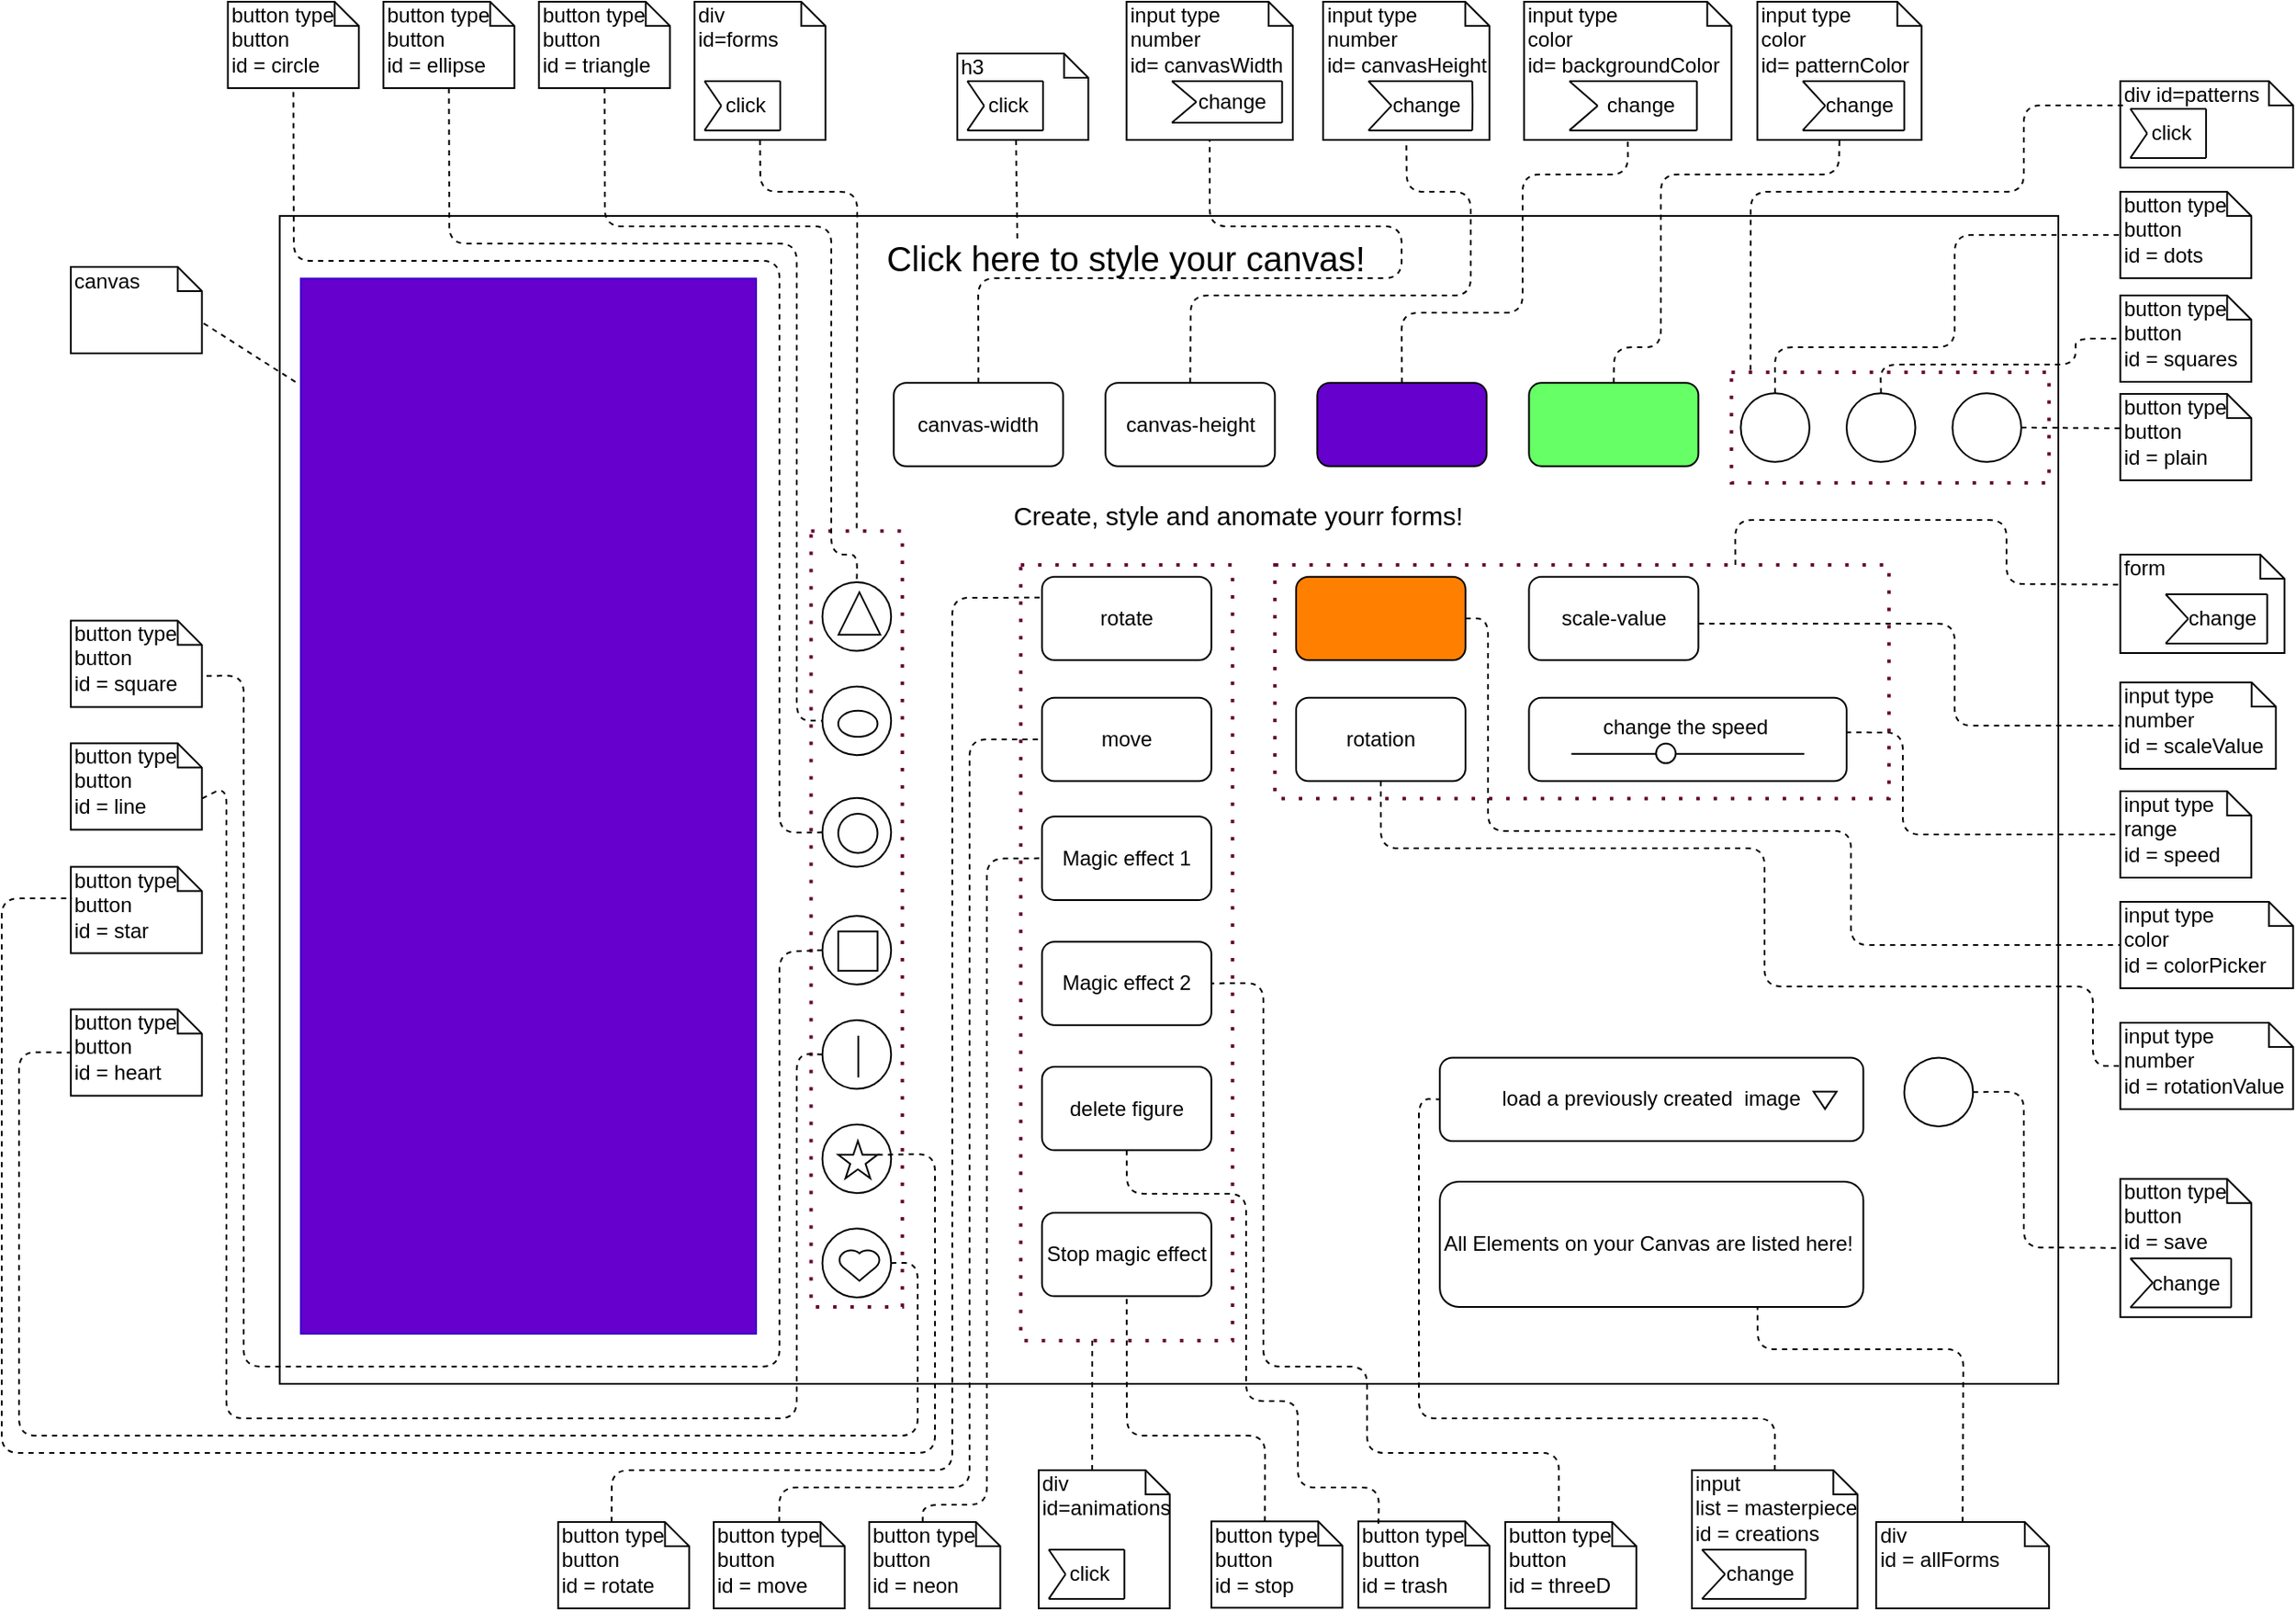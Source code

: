 <mxfile version="13.5.1" type="device"><diagram id="wclC47y3k7FawW6xUiZO" name="UI_Scribble"><mxGraphModel dx="2193" dy="592" grid="1" gridSize="10" guides="1" tooltips="1" connect="1" arrows="1" fold="1" page="1" pageScale="1" pageWidth="1169" pageHeight="827" math="0" shadow="0"><root><mxCell id="0"/><mxCell id="1" parent="0"/><mxCell id="OfMrYHFED3KdOsg-8cAV-1" value="button type button&lt;br&gt;id = ellipse" style="shape=note;whiteSpace=wrap;html=1;size=14;verticalAlign=top;align=left;spacingTop=-6;fillColor=#FFFFFF;" vertex="1" parent="1"><mxGeometry x="20.83" y="20" width="75.83" height="50" as="geometry"/></mxCell><mxCell id="OfMrYHFED3KdOsg-8cAV-2" value="button type button&lt;br&gt;id = triangle" style="shape=note;whiteSpace=wrap;html=1;size=14;verticalAlign=top;align=left;spacingTop=-6;fillColor=#FFFFFF;" vertex="1" parent="1"><mxGeometry x="110.83" y="20" width="75.83" height="50" as="geometry"/></mxCell><mxCell id="OfMrYHFED3KdOsg-8cAV-3" value="button type button&lt;br&gt;id = circle" style="shape=note;whiteSpace=wrap;html=1;size=14;verticalAlign=top;align=left;spacingTop=-6;fillColor=#FFFFFF;" vertex="1" parent="1"><mxGeometry x="-69.17" y="20" width="75.83" height="50" as="geometry"/></mxCell><mxCell id="OfMrYHFED3KdOsg-8cAV-4" value="div &lt;br&gt;id=forms" style="shape=note;whiteSpace=wrap;html=1;size=14;verticalAlign=top;align=left;spacingTop=-6;fillColor=#FFFFFF;" vertex="1" parent="1"><mxGeometry x="200.83" y="20" width="75.83" height="80" as="geometry"/></mxCell><mxCell id="OfMrYHFED3KdOsg-8cAV-5" value="" style="group" vertex="1" connectable="0" parent="1"><mxGeometry x="206.66" y="66" width="43.78" height="28.44" as="geometry"/></mxCell><mxCell id="OfMrYHFED3KdOsg-8cAV-6" value="" style="group" vertex="1" connectable="0" parent="OfMrYHFED3KdOsg-8cAV-5"><mxGeometry width="43.78" height="28.44" as="geometry"/></mxCell><mxCell id="OfMrYHFED3KdOsg-8cAV-7" value="" style="group" vertex="1" connectable="0" parent="OfMrYHFED3KdOsg-8cAV-6"><mxGeometry width="43.78" height="28.44" as="geometry"/></mxCell><mxCell id="OfMrYHFED3KdOsg-8cAV-8" value="" style="endArrow=none;html=1;" edge="1" parent="OfMrYHFED3KdOsg-8cAV-7"><mxGeometry width="50" height="50" relative="1" as="geometry"><mxPoint y="28.44" as="sourcePoint"/><mxPoint x="43.78" y="28.44" as="targetPoint"/></mxGeometry></mxCell><mxCell id="OfMrYHFED3KdOsg-8cAV-9" value="" style="endArrow=none;html=1;" edge="1" parent="OfMrYHFED3KdOsg-8cAV-7"><mxGeometry width="50" height="50" relative="1" as="geometry"><mxPoint as="sourcePoint"/><mxPoint x="43.78" as="targetPoint"/></mxGeometry></mxCell><mxCell id="OfMrYHFED3KdOsg-8cAV-10" value="" style="endArrow=none;html=1;" edge="1" parent="OfMrYHFED3KdOsg-8cAV-7"><mxGeometry width="50" height="50" relative="1" as="geometry"><mxPoint x="43.78" y="28.44" as="sourcePoint"/><mxPoint x="43.78" as="targetPoint"/></mxGeometry></mxCell><mxCell id="OfMrYHFED3KdOsg-8cAV-11" value="" style="endArrow=none;html=1;" edge="1" parent="OfMrYHFED3KdOsg-8cAV-7"><mxGeometry width="50" height="50" relative="1" as="geometry"><mxPoint as="sourcePoint"/><mxPoint x="9.729" y="14.22" as="targetPoint"/></mxGeometry></mxCell><mxCell id="OfMrYHFED3KdOsg-8cAV-12" value="" style="endArrow=none;html=1;" edge="1" parent="OfMrYHFED3KdOsg-8cAV-7"><mxGeometry width="50" height="50" relative="1" as="geometry"><mxPoint x="9.729" y="14.22" as="sourcePoint"/><mxPoint y="28.44" as="targetPoint"/></mxGeometry></mxCell><mxCell id="OfMrYHFED3KdOsg-8cAV-13" value="click" style="text;html=1;strokeColor=none;fillColor=none;align=center;verticalAlign=middle;whiteSpace=wrap;rounded=0;" vertex="1" parent="OfMrYHFED3KdOsg-8cAV-7"><mxGeometry x="14.593" y="7.11" width="19.458" height="14.22" as="geometry"/></mxCell><mxCell id="OfMrYHFED3KdOsg-8cAV-14" value="canvas" style="shape=note;whiteSpace=wrap;html=1;size=14;verticalAlign=top;align=left;spacingTop=-6;fillColor=#FFFFFF;" vertex="1" parent="1"><mxGeometry x="-160" y="173.5" width="75.83" height="50" as="geometry"/></mxCell><mxCell id="OfMrYHFED3KdOsg-8cAV-15" value="button type button&lt;br&gt;id = line" style="shape=note;whiteSpace=wrap;html=1;size=14;verticalAlign=top;align=left;spacingTop=-6;fillColor=#FFFFFF;" vertex="1" parent="1"><mxGeometry x="-160" y="449.3" width="75.83" height="50" as="geometry"/></mxCell><mxCell id="OfMrYHFED3KdOsg-8cAV-16" value="button type button&lt;br&gt;id = star" style="shape=note;whiteSpace=wrap;html=1;size=14;verticalAlign=top;align=left;spacingTop=-6;fillColor=#FFFFFF;" vertex="1" parent="1"><mxGeometry x="-160" y="520.8" width="75.83" height="50" as="geometry"/></mxCell><mxCell id="OfMrYHFED3KdOsg-8cAV-17" value="button type button&lt;br&gt;id = square" style="shape=note;whiteSpace=wrap;html=1;size=14;verticalAlign=top;align=left;spacingTop=-6;fillColor=#FFFFFF;" vertex="1" parent="1"><mxGeometry x="-160" y="378.3" width="75.83" height="50" as="geometry"/></mxCell><mxCell id="OfMrYHFED3KdOsg-8cAV-18" value="button type button&lt;br&gt;id = heart" style="shape=note;whiteSpace=wrap;html=1;size=14;verticalAlign=top;align=left;spacingTop=-6;fillColor=#FFFFFF;" vertex="1" parent="1"><mxGeometry x="-160" y="603.3" width="75.83" height="50" as="geometry"/></mxCell><mxCell id="OfMrYHFED3KdOsg-8cAV-19" value="h3" style="shape=note;whiteSpace=wrap;html=1;size=14;verticalAlign=top;align=left;spacingTop=-6;fillColor=#FFFFFF;" vertex="1" parent="1"><mxGeometry x="352.89" y="50" width="75.83" height="50" as="geometry"/></mxCell><mxCell id="OfMrYHFED3KdOsg-8cAV-20" value="" style="group" vertex="1" connectable="0" parent="1"><mxGeometry x="358.72" y="66" width="43.78" height="28.44" as="geometry"/></mxCell><mxCell id="OfMrYHFED3KdOsg-8cAV-21" value="" style="group" vertex="1" connectable="0" parent="OfMrYHFED3KdOsg-8cAV-20"><mxGeometry width="43.78" height="28.44" as="geometry"/></mxCell><mxCell id="OfMrYHFED3KdOsg-8cAV-22" value="" style="group" vertex="1" connectable="0" parent="OfMrYHFED3KdOsg-8cAV-21"><mxGeometry width="43.78" height="28.44" as="geometry"/></mxCell><mxCell id="OfMrYHFED3KdOsg-8cAV-23" value="" style="endArrow=none;html=1;" edge="1" parent="OfMrYHFED3KdOsg-8cAV-22"><mxGeometry width="50" height="50" relative="1" as="geometry"><mxPoint y="28.44" as="sourcePoint"/><mxPoint x="43.78" y="28.44" as="targetPoint"/></mxGeometry></mxCell><mxCell id="OfMrYHFED3KdOsg-8cAV-24" value="" style="endArrow=none;html=1;" edge="1" parent="OfMrYHFED3KdOsg-8cAV-22"><mxGeometry width="50" height="50" relative="1" as="geometry"><mxPoint as="sourcePoint"/><mxPoint x="43.78" as="targetPoint"/></mxGeometry></mxCell><mxCell id="OfMrYHFED3KdOsg-8cAV-25" value="" style="endArrow=none;html=1;" edge="1" parent="OfMrYHFED3KdOsg-8cAV-22"><mxGeometry width="50" height="50" relative="1" as="geometry"><mxPoint x="43.78" y="28.44" as="sourcePoint"/><mxPoint x="43.78" as="targetPoint"/></mxGeometry></mxCell><mxCell id="OfMrYHFED3KdOsg-8cAV-26" value="" style="endArrow=none;html=1;" edge="1" parent="OfMrYHFED3KdOsg-8cAV-22"><mxGeometry width="50" height="50" relative="1" as="geometry"><mxPoint as="sourcePoint"/><mxPoint x="9.729" y="14.22" as="targetPoint"/></mxGeometry></mxCell><mxCell id="OfMrYHFED3KdOsg-8cAV-27" value="" style="endArrow=none;html=1;" edge="1" parent="OfMrYHFED3KdOsg-8cAV-22"><mxGeometry width="50" height="50" relative="1" as="geometry"><mxPoint x="9.729" y="14.22" as="sourcePoint"/><mxPoint y="28.44" as="targetPoint"/></mxGeometry></mxCell><mxCell id="OfMrYHFED3KdOsg-8cAV-28" value="click" style="text;html=1;strokeColor=none;fillColor=none;align=center;verticalAlign=middle;whiteSpace=wrap;rounded=0;" vertex="1" parent="OfMrYHFED3KdOsg-8cAV-22"><mxGeometry x="14.593" y="7.11" width="19.458" height="14.22" as="geometry"/></mxCell><mxCell id="OfMrYHFED3KdOsg-8cAV-29" value="input type&lt;br&gt;range&amp;nbsp;&lt;br&gt;id = speed" style="shape=note;whiteSpace=wrap;html=1;size=14;verticalAlign=top;align=left;spacingTop=-6;fillColor=#FFFFFF;" vertex="1" parent="1"><mxGeometry x="1025.83" y="477" width="75.83" height="50" as="geometry"/></mxCell><mxCell id="OfMrYHFED3KdOsg-8cAV-30" value="button type button&lt;br&gt;id = plain" style="shape=note;whiteSpace=wrap;html=1;size=14;verticalAlign=top;align=left;spacingTop=-6;fillColor=#FFFFFF;" vertex="1" parent="1"><mxGeometry x="1025.83" y="247" width="75.83" height="50" as="geometry"/></mxCell><mxCell id="OfMrYHFED3KdOsg-8cAV-31" value="button type button&lt;br&gt;id = squares" style="shape=note;whiteSpace=wrap;html=1;size=14;verticalAlign=top;align=left;spacingTop=-6;fillColor=#FFFFFF;" vertex="1" parent="1"><mxGeometry x="1025.83" y="190" width="75.83" height="50" as="geometry"/></mxCell><mxCell id="OfMrYHFED3KdOsg-8cAV-32" value="button type button&lt;br&gt;id = dots" style="shape=note;whiteSpace=wrap;html=1;size=14;verticalAlign=top;align=left;spacingTop=-6;fillColor=#FFFFFF;" vertex="1" parent="1"><mxGeometry x="1025.83" y="130" width="75.83" height="50" as="geometry"/></mxCell><mxCell id="OfMrYHFED3KdOsg-8cAV-33" value="input type&lt;br&gt;number&amp;nbsp;&lt;br&gt;id = scaleValue" style="shape=note;whiteSpace=wrap;html=1;size=14;verticalAlign=top;align=left;spacingTop=-6;fillColor=#FFFFFF;" vertex="1" parent="1"><mxGeometry x="1025.83" y="414" width="90" height="50" as="geometry"/></mxCell><mxCell id="OfMrYHFED3KdOsg-8cAV-34" value="input type&lt;br&gt;number&lt;br&gt;id = rotationValue" style="shape=note;whiteSpace=wrap;html=1;size=14;verticalAlign=top;align=left;spacingTop=-6;fillColor=#FFFFFF;" vertex="1" parent="1"><mxGeometry x="1025.83" y="611" width="100" height="50" as="geometry"/></mxCell><mxCell id="OfMrYHFED3KdOsg-8cAV-35" value="input type&lt;br&gt;color&lt;br&gt;id = colorPicker" style="shape=note;whiteSpace=wrap;html=1;size=14;verticalAlign=top;align=left;spacingTop=-6;fillColor=#FFFFFF;" vertex="1" parent="1"><mxGeometry x="1025.83" y="541" width="100" height="50" as="geometry"/></mxCell><mxCell id="OfMrYHFED3KdOsg-8cAV-36" value="input type&amp;nbsp;&lt;br&gt;number&amp;nbsp;&lt;br&gt;id= canvasWidth" style="shape=note;whiteSpace=wrap;html=1;size=14;verticalAlign=top;align=left;spacingTop=-6;fillColor=#FFFFFF;" vertex="1" parent="1"><mxGeometry x="450.83" y="20" width="96.24" height="80" as="geometry"/></mxCell><mxCell id="OfMrYHFED3KdOsg-8cAV-37" value="" style="group" vertex="1" connectable="0" parent="1"><mxGeometry x="477.07" y="66" width="63.76" height="24" as="geometry"/></mxCell><mxCell id="OfMrYHFED3KdOsg-8cAV-38" value="" style="group" vertex="1" connectable="0" parent="OfMrYHFED3KdOsg-8cAV-37"><mxGeometry width="63.76" height="24" as="geometry"/></mxCell><mxCell id="OfMrYHFED3KdOsg-8cAV-39" value="" style="group" vertex="1" connectable="0" parent="OfMrYHFED3KdOsg-8cAV-38"><mxGeometry width="63.76" height="24" as="geometry"/></mxCell><mxCell id="OfMrYHFED3KdOsg-8cAV-40" value="" style="endArrow=none;html=1;" edge="1" parent="OfMrYHFED3KdOsg-8cAV-39"><mxGeometry width="50" height="50" relative="1" as="geometry"><mxPoint y="24" as="sourcePoint"/><mxPoint x="63.76" y="24" as="targetPoint"/></mxGeometry></mxCell><mxCell id="OfMrYHFED3KdOsg-8cAV-41" value="" style="endArrow=none;html=1;" edge="1" parent="OfMrYHFED3KdOsg-8cAV-39"><mxGeometry width="50" height="50" relative="1" as="geometry"><mxPoint as="sourcePoint"/><mxPoint x="63.76" as="targetPoint"/></mxGeometry></mxCell><mxCell id="OfMrYHFED3KdOsg-8cAV-42" value="" style="endArrow=none;html=1;" edge="1" parent="OfMrYHFED3KdOsg-8cAV-39"><mxGeometry width="50" height="50" relative="1" as="geometry"><mxPoint x="63.76" y="24" as="sourcePoint"/><mxPoint x="63.76" as="targetPoint"/></mxGeometry></mxCell><mxCell id="OfMrYHFED3KdOsg-8cAV-43" value="" style="endArrow=none;html=1;" edge="1" parent="OfMrYHFED3KdOsg-8cAV-39"><mxGeometry width="50" height="50" relative="1" as="geometry"><mxPoint as="sourcePoint"/><mxPoint x="14.169" y="12.0" as="targetPoint"/></mxGeometry></mxCell><mxCell id="OfMrYHFED3KdOsg-8cAV-44" value="" style="endArrow=none;html=1;" edge="1" parent="OfMrYHFED3KdOsg-8cAV-39"><mxGeometry width="50" height="50" relative="1" as="geometry"><mxPoint x="14.169" y="12.0" as="sourcePoint"/><mxPoint y="24" as="targetPoint"/></mxGeometry></mxCell><mxCell id="OfMrYHFED3KdOsg-8cAV-45" value="change" style="text;html=1;strokeColor=none;fillColor=none;align=center;verticalAlign=middle;whiteSpace=wrap;rounded=0;" vertex="1" parent="OfMrYHFED3KdOsg-8cAV-39"><mxGeometry x="21.253" y="6.0" width="28.338" height="12.0" as="geometry"/></mxCell><mxCell id="OfMrYHFED3KdOsg-8cAV-46" value="input type&amp;nbsp;&lt;br&gt;number&amp;nbsp;&lt;br&gt;id= canvasHeight" style="shape=note;whiteSpace=wrap;html=1;size=14;verticalAlign=top;align=left;spacingTop=-6;fillColor=#FFFFFF;" vertex="1" parent="1"><mxGeometry x="564.59" y="20" width="96.24" height="80" as="geometry"/></mxCell><mxCell id="OfMrYHFED3KdOsg-8cAV-47" value="input type&amp;nbsp;&lt;br&gt;color &lt;br&gt;id= backgroundColor" style="shape=note;whiteSpace=wrap;html=1;size=14;verticalAlign=top;align=left;spacingTop=-6;fillColor=#FFFFFF;" vertex="1" parent="1"><mxGeometry x="680.83" y="20" width="120" height="80" as="geometry"/></mxCell><mxCell id="OfMrYHFED3KdOsg-8cAV-48" value="input type&amp;nbsp;&lt;br&gt;color &lt;br&gt;id= patternColor" style="shape=note;whiteSpace=wrap;html=1;size=14;verticalAlign=top;align=left;spacingTop=-6;fillColor=#FFFFFF;" vertex="1" parent="1"><mxGeometry x="815.83" y="20" width="95" height="80" as="geometry"/></mxCell><mxCell id="OfMrYHFED3KdOsg-8cAV-49" value="" style="group" vertex="1" connectable="0" parent="1"><mxGeometry x="590.83" y="66" width="60" height="28.44" as="geometry"/></mxCell><mxCell id="OfMrYHFED3KdOsg-8cAV-50" value="" style="group" vertex="1" connectable="0" parent="OfMrYHFED3KdOsg-8cAV-49"><mxGeometry width="60" height="28.44" as="geometry"/></mxCell><mxCell id="OfMrYHFED3KdOsg-8cAV-51" value="" style="group" vertex="1" connectable="0" parent="OfMrYHFED3KdOsg-8cAV-50"><mxGeometry width="60" height="28.44" as="geometry"/></mxCell><mxCell id="OfMrYHFED3KdOsg-8cAV-52" value="" style="group" vertex="1" connectable="0" parent="OfMrYHFED3KdOsg-8cAV-51"><mxGeometry width="60" height="28.44" as="geometry"/></mxCell><mxCell id="OfMrYHFED3KdOsg-8cAV-53" value="" style="endArrow=none;html=1;" edge="1" parent="OfMrYHFED3KdOsg-8cAV-52"><mxGeometry width="50" height="50" relative="1" as="geometry"><mxPoint y="28.44" as="sourcePoint"/><mxPoint x="60" y="28.44" as="targetPoint"/></mxGeometry></mxCell><mxCell id="OfMrYHFED3KdOsg-8cAV-54" value="" style="endArrow=none;html=1;" edge="1" parent="OfMrYHFED3KdOsg-8cAV-52"><mxGeometry width="50" height="50" relative="1" as="geometry"><mxPoint as="sourcePoint"/><mxPoint x="60" as="targetPoint"/></mxGeometry></mxCell><mxCell id="OfMrYHFED3KdOsg-8cAV-55" value="" style="endArrow=none;html=1;" edge="1" parent="OfMrYHFED3KdOsg-8cAV-52"><mxGeometry width="50" height="50" relative="1" as="geometry"><mxPoint x="60" y="28.44" as="sourcePoint"/><mxPoint x="60" as="targetPoint"/><Array as="points"><mxPoint x="60.302" y="14"/></Array></mxGeometry></mxCell><mxCell id="OfMrYHFED3KdOsg-8cAV-56" value="" style="endArrow=none;html=1;" edge="1" parent="OfMrYHFED3KdOsg-8cAV-52"><mxGeometry width="50" height="50" relative="1" as="geometry"><mxPoint as="sourcePoint"/><mxPoint x="13.333" y="14.22" as="targetPoint"/></mxGeometry></mxCell><mxCell id="OfMrYHFED3KdOsg-8cAV-57" value="" style="endArrow=none;html=1;" edge="1" parent="OfMrYHFED3KdOsg-8cAV-52"><mxGeometry width="50" height="50" relative="1" as="geometry"><mxPoint x="13.333" y="14.22" as="sourcePoint"/><mxPoint y="28.44" as="targetPoint"/></mxGeometry></mxCell><mxCell id="OfMrYHFED3KdOsg-8cAV-58" value="change" style="text;html=1;strokeColor=none;fillColor=none;align=center;verticalAlign=middle;whiteSpace=wrap;rounded=0;" vertex="1" parent="OfMrYHFED3KdOsg-8cAV-52"><mxGeometry x="20.0" y="7.11" width="26.667" height="14.22" as="geometry"/></mxCell><mxCell id="OfMrYHFED3KdOsg-8cAV-59" value="" style="group" vertex="1" connectable="0" parent="1"><mxGeometry x="707.07" y="66" width="73.76" height="28.44" as="geometry"/></mxCell><mxCell id="OfMrYHFED3KdOsg-8cAV-60" value="" style="group" vertex="1" connectable="0" parent="OfMrYHFED3KdOsg-8cAV-59"><mxGeometry width="73.76" height="28.44" as="geometry"/></mxCell><mxCell id="OfMrYHFED3KdOsg-8cAV-61" value="" style="group" vertex="1" connectable="0" parent="OfMrYHFED3KdOsg-8cAV-60"><mxGeometry width="73.76" height="28.44" as="geometry"/></mxCell><mxCell id="OfMrYHFED3KdOsg-8cAV-62" value="" style="group" vertex="1" connectable="0" parent="OfMrYHFED3KdOsg-8cAV-61"><mxGeometry width="73.76" height="28.44" as="geometry"/></mxCell><mxCell id="OfMrYHFED3KdOsg-8cAV-63" value="" style="endArrow=none;html=1;" edge="1" parent="OfMrYHFED3KdOsg-8cAV-62"><mxGeometry width="50" height="50" relative="1" as="geometry"><mxPoint y="28.44" as="sourcePoint"/><mxPoint x="73.76" y="28.44" as="targetPoint"/></mxGeometry></mxCell><mxCell id="OfMrYHFED3KdOsg-8cAV-64" value="" style="endArrow=none;html=1;" edge="1" parent="OfMrYHFED3KdOsg-8cAV-62"><mxGeometry width="50" height="50" relative="1" as="geometry"><mxPoint as="sourcePoint"/><mxPoint x="73.76" as="targetPoint"/></mxGeometry></mxCell><mxCell id="OfMrYHFED3KdOsg-8cAV-65" value="" style="endArrow=none;html=1;" edge="1" parent="OfMrYHFED3KdOsg-8cAV-62"><mxGeometry width="50" height="50" relative="1" as="geometry"><mxPoint x="73.76" y="28.44" as="sourcePoint"/><mxPoint x="73.76" as="targetPoint"/></mxGeometry></mxCell><mxCell id="OfMrYHFED3KdOsg-8cAV-66" value="" style="endArrow=none;html=1;" edge="1" parent="OfMrYHFED3KdOsg-8cAV-62"><mxGeometry width="50" height="50" relative="1" as="geometry"><mxPoint as="sourcePoint"/><mxPoint x="16.391" y="14.22" as="targetPoint"/></mxGeometry></mxCell><mxCell id="OfMrYHFED3KdOsg-8cAV-67" value="" style="endArrow=none;html=1;" edge="1" parent="OfMrYHFED3KdOsg-8cAV-62"><mxGeometry width="50" height="50" relative="1" as="geometry"><mxPoint x="16.391" y="14.22" as="sourcePoint"/><mxPoint y="28.44" as="targetPoint"/></mxGeometry></mxCell><mxCell id="OfMrYHFED3KdOsg-8cAV-68" value="change" style="text;html=1;strokeColor=none;fillColor=none;align=center;verticalAlign=middle;whiteSpace=wrap;rounded=0;" vertex="1" parent="OfMrYHFED3KdOsg-8cAV-62"><mxGeometry x="24.587" y="7.11" width="32.782" height="14.22" as="geometry"/></mxCell><mxCell id="OfMrYHFED3KdOsg-8cAV-69" value="" style="group" vertex="1" connectable="0" parent="1"><mxGeometry x="842.07" y="66" width="58.76" height="28.44" as="geometry"/></mxCell><mxCell id="OfMrYHFED3KdOsg-8cAV-70" value="" style="group" vertex="1" connectable="0" parent="OfMrYHFED3KdOsg-8cAV-69"><mxGeometry width="58.76" height="28.44" as="geometry"/></mxCell><mxCell id="OfMrYHFED3KdOsg-8cAV-71" value="" style="group" vertex="1" connectable="0" parent="OfMrYHFED3KdOsg-8cAV-70"><mxGeometry width="58.76" height="28.44" as="geometry"/></mxCell><mxCell id="OfMrYHFED3KdOsg-8cAV-72" value="" style="group" vertex="1" connectable="0" parent="OfMrYHFED3KdOsg-8cAV-71"><mxGeometry width="58.76" height="28.44" as="geometry"/></mxCell><mxCell id="OfMrYHFED3KdOsg-8cAV-73" value="" style="endArrow=none;html=1;" edge="1" parent="OfMrYHFED3KdOsg-8cAV-72"><mxGeometry width="50" height="50" relative="1" as="geometry"><mxPoint y="28.44" as="sourcePoint"/><mxPoint x="58.76" y="28.44" as="targetPoint"/></mxGeometry></mxCell><mxCell id="OfMrYHFED3KdOsg-8cAV-74" value="" style="endArrow=none;html=1;" edge="1" parent="OfMrYHFED3KdOsg-8cAV-72"><mxGeometry width="50" height="50" relative="1" as="geometry"><mxPoint as="sourcePoint"/><mxPoint x="58.76" as="targetPoint"/></mxGeometry></mxCell><mxCell id="OfMrYHFED3KdOsg-8cAV-75" value="" style="endArrow=none;html=1;" edge="1" parent="OfMrYHFED3KdOsg-8cAV-72"><mxGeometry width="50" height="50" relative="1" as="geometry"><mxPoint x="58.76" y="28.44" as="sourcePoint"/><mxPoint x="58.76" as="targetPoint"/></mxGeometry></mxCell><mxCell id="OfMrYHFED3KdOsg-8cAV-76" value="" style="endArrow=none;html=1;" edge="1" parent="OfMrYHFED3KdOsg-8cAV-72"><mxGeometry width="50" height="50" relative="1" as="geometry"><mxPoint as="sourcePoint"/><mxPoint x="13.058" y="14.22" as="targetPoint"/></mxGeometry></mxCell><mxCell id="OfMrYHFED3KdOsg-8cAV-77" value="" style="endArrow=none;html=1;" edge="1" parent="OfMrYHFED3KdOsg-8cAV-72"><mxGeometry width="50" height="50" relative="1" as="geometry"><mxPoint x="13.058" y="14.22" as="sourcePoint"/><mxPoint y="28.44" as="targetPoint"/></mxGeometry></mxCell><mxCell id="OfMrYHFED3KdOsg-8cAV-78" value="change" style="text;html=1;strokeColor=none;fillColor=none;align=center;verticalAlign=middle;whiteSpace=wrap;rounded=0;" vertex="1" parent="OfMrYHFED3KdOsg-8cAV-72"><mxGeometry x="19.587" y="7.11" width="26.116" height="14.22" as="geometry"/></mxCell><mxCell id="OfMrYHFED3KdOsg-8cAV-79" value="div id=patterns" style="shape=note;whiteSpace=wrap;html=1;size=14;verticalAlign=top;align=left;spacingTop=-6;fillColor=#FFFFFF;" vertex="1" parent="1"><mxGeometry x="1025.83" y="66" width="100" height="50" as="geometry"/></mxCell><mxCell id="OfMrYHFED3KdOsg-8cAV-80" value="" style="group" vertex="1" connectable="0" parent="1"><mxGeometry x="1031.66" y="82" width="43.78" height="28.44" as="geometry"/></mxCell><mxCell id="OfMrYHFED3KdOsg-8cAV-81" value="" style="group" vertex="1" connectable="0" parent="OfMrYHFED3KdOsg-8cAV-80"><mxGeometry width="43.78" height="28.44" as="geometry"/></mxCell><mxCell id="OfMrYHFED3KdOsg-8cAV-82" value="" style="group" vertex="1" connectable="0" parent="OfMrYHFED3KdOsg-8cAV-81"><mxGeometry width="43.78" height="28.44" as="geometry"/></mxCell><mxCell id="OfMrYHFED3KdOsg-8cAV-83" value="" style="endArrow=none;html=1;" edge="1" parent="OfMrYHFED3KdOsg-8cAV-82"><mxGeometry width="50" height="50" relative="1" as="geometry"><mxPoint y="28.44" as="sourcePoint"/><mxPoint x="43.78" y="28.44" as="targetPoint"/></mxGeometry></mxCell><mxCell id="OfMrYHFED3KdOsg-8cAV-84" value="" style="endArrow=none;html=1;" edge="1" parent="OfMrYHFED3KdOsg-8cAV-82"><mxGeometry width="50" height="50" relative="1" as="geometry"><mxPoint as="sourcePoint"/><mxPoint x="43.78" as="targetPoint"/></mxGeometry></mxCell><mxCell id="OfMrYHFED3KdOsg-8cAV-85" value="" style="endArrow=none;html=1;" edge="1" parent="OfMrYHFED3KdOsg-8cAV-82"><mxGeometry width="50" height="50" relative="1" as="geometry"><mxPoint x="43.78" y="28.44" as="sourcePoint"/><mxPoint x="43.78" as="targetPoint"/></mxGeometry></mxCell><mxCell id="OfMrYHFED3KdOsg-8cAV-86" value="" style="endArrow=none;html=1;" edge="1" parent="OfMrYHFED3KdOsg-8cAV-82"><mxGeometry width="50" height="50" relative="1" as="geometry"><mxPoint as="sourcePoint"/><mxPoint x="9.729" y="14.22" as="targetPoint"/></mxGeometry></mxCell><mxCell id="OfMrYHFED3KdOsg-8cAV-87" value="" style="endArrow=none;html=1;" edge="1" parent="OfMrYHFED3KdOsg-8cAV-82"><mxGeometry width="50" height="50" relative="1" as="geometry"><mxPoint x="9.729" y="14.22" as="sourcePoint"/><mxPoint y="28.44" as="targetPoint"/></mxGeometry></mxCell><mxCell id="OfMrYHFED3KdOsg-8cAV-88" value="click" style="text;html=1;strokeColor=none;fillColor=none;align=center;verticalAlign=middle;whiteSpace=wrap;rounded=0;" vertex="1" parent="OfMrYHFED3KdOsg-8cAV-82"><mxGeometry x="14.593" y="7.11" width="19.458" height="14.22" as="geometry"/></mxCell><mxCell id="OfMrYHFED3KdOsg-8cAV-89" value="form" style="shape=note;whiteSpace=wrap;html=1;size=14;verticalAlign=top;align=left;spacingTop=-6;fillColor=#FFFFFF;" vertex="1" parent="1"><mxGeometry x="1025.83" y="340" width="95" height="57" as="geometry"/></mxCell><mxCell id="OfMrYHFED3KdOsg-8cAV-90" value="" style="group" vertex="1" connectable="0" parent="1"><mxGeometry x="1052.07" y="363" width="58.76" height="28.44" as="geometry"/></mxCell><mxCell id="OfMrYHFED3KdOsg-8cAV-91" value="" style="group" vertex="1" connectable="0" parent="OfMrYHFED3KdOsg-8cAV-90"><mxGeometry width="58.76" height="28.44" as="geometry"/></mxCell><mxCell id="OfMrYHFED3KdOsg-8cAV-92" value="" style="group" vertex="1" connectable="0" parent="OfMrYHFED3KdOsg-8cAV-91"><mxGeometry width="58.76" height="28.44" as="geometry"/></mxCell><mxCell id="OfMrYHFED3KdOsg-8cAV-93" value="" style="group" vertex="1" connectable="0" parent="OfMrYHFED3KdOsg-8cAV-92"><mxGeometry width="58.76" height="28.44" as="geometry"/></mxCell><mxCell id="OfMrYHFED3KdOsg-8cAV-94" value="" style="endArrow=none;html=1;" edge="1" parent="OfMrYHFED3KdOsg-8cAV-93"><mxGeometry width="50" height="50" relative="1" as="geometry"><mxPoint y="28.44" as="sourcePoint"/><mxPoint x="58.76" y="28.44" as="targetPoint"/></mxGeometry></mxCell><mxCell id="OfMrYHFED3KdOsg-8cAV-95" value="" style="endArrow=none;html=1;" edge="1" parent="OfMrYHFED3KdOsg-8cAV-93"><mxGeometry width="50" height="50" relative="1" as="geometry"><mxPoint as="sourcePoint"/><mxPoint x="58.76" as="targetPoint"/></mxGeometry></mxCell><mxCell id="OfMrYHFED3KdOsg-8cAV-96" value="" style="endArrow=none;html=1;" edge="1" parent="OfMrYHFED3KdOsg-8cAV-93"><mxGeometry width="50" height="50" relative="1" as="geometry"><mxPoint x="58.76" y="28.44" as="sourcePoint"/><mxPoint x="58.76" as="targetPoint"/></mxGeometry></mxCell><mxCell id="OfMrYHFED3KdOsg-8cAV-97" value="" style="endArrow=none;html=1;" edge="1" parent="OfMrYHFED3KdOsg-8cAV-93"><mxGeometry width="50" height="50" relative="1" as="geometry"><mxPoint as="sourcePoint"/><mxPoint x="13.058" y="14.22" as="targetPoint"/></mxGeometry></mxCell><mxCell id="OfMrYHFED3KdOsg-8cAV-98" value="" style="endArrow=none;html=1;" edge="1" parent="OfMrYHFED3KdOsg-8cAV-93"><mxGeometry width="50" height="50" relative="1" as="geometry"><mxPoint x="13.058" y="14.22" as="sourcePoint"/><mxPoint y="28.44" as="targetPoint"/></mxGeometry></mxCell><mxCell id="OfMrYHFED3KdOsg-8cAV-99" value="change" style="text;html=1;strokeColor=none;fillColor=none;align=center;verticalAlign=middle;whiteSpace=wrap;rounded=0;" vertex="1" parent="OfMrYHFED3KdOsg-8cAV-93"><mxGeometry x="19.587" y="7.11" width="26.116" height="14.22" as="geometry"/></mxCell><mxCell id="OfMrYHFED3KdOsg-8cAV-100" value="button type button&lt;br&gt;id = stop" style="shape=note;whiteSpace=wrap;html=1;size=14;verticalAlign=top;align=left;spacingTop=-6;fillColor=#FFFFFF;" vertex="1" parent="1"><mxGeometry x="499.92" y="899.66" width="75.83" height="50" as="geometry"/></mxCell><mxCell id="OfMrYHFED3KdOsg-8cAV-101" value="button type button&lt;br&gt;id = trash" style="shape=note;whiteSpace=wrap;html=1;size=14;verticalAlign=top;align=left;spacingTop=-6;fillColor=#FFFFFF;" vertex="1" parent="1"><mxGeometry x="585.0" y="899.66" width="75.83" height="50" as="geometry"/></mxCell><mxCell id="OfMrYHFED3KdOsg-8cAV-102" value="button type button&lt;br&gt;id = threeD" style="shape=note;whiteSpace=wrap;html=1;size=14;verticalAlign=top;align=left;spacingTop=-6;fillColor=#FFFFFF;" vertex="1" parent="1"><mxGeometry x="670" y="900" width="75.83" height="50" as="geometry"/></mxCell><mxCell id="OfMrYHFED3KdOsg-8cAV-103" value="button type button&lt;br&gt;id = move" style="shape=note;whiteSpace=wrap;html=1;size=14;verticalAlign=top;align=left;spacingTop=-6;fillColor=#FFFFFF;" vertex="1" parent="1"><mxGeometry x="211.94" y="900" width="75.83" height="50" as="geometry"/></mxCell><mxCell id="OfMrYHFED3KdOsg-8cAV-104" value="button type button&lt;br&gt;id = neon" style="shape=note;whiteSpace=wrap;html=1;size=14;verticalAlign=top;align=left;spacingTop=-6;fillColor=#FFFFFF;" vertex="1" parent="1"><mxGeometry x="301.94" y="900" width="75.83" height="50" as="geometry"/></mxCell><mxCell id="OfMrYHFED3KdOsg-8cAV-105" value="button type button&lt;br&gt;id = rotate" style="shape=note;whiteSpace=wrap;html=1;size=14;verticalAlign=top;align=left;spacingTop=-6;fillColor=#FFFFFF;" vertex="1" parent="1"><mxGeometry x="121.94" y="900" width="75.83" height="50" as="geometry"/></mxCell><mxCell id="OfMrYHFED3KdOsg-8cAV-106" value="" style="rounded=0;whiteSpace=wrap;html=1;glass=0;" vertex="1" parent="1"><mxGeometry x="-39.17" y="144" width="1029.17" height="676" as="geometry"/></mxCell><mxCell id="OfMrYHFED3KdOsg-8cAV-107" value="&lt;font style=&quot;font-size: 20px&quot;&gt;Click here to style your canvas!&lt;/font&gt;" style="text;html=1;strokeColor=none;fillColor=none;align=center;verticalAlign=middle;whiteSpace=wrap;rounded=0;glass=0;" vertex="1" parent="1"><mxGeometry x="273.253" y="156.071" width="355.309" height="24.143" as="geometry"/></mxCell><mxCell id="OfMrYHFED3KdOsg-8cAV-108" value="canvas-width" style="rounded=1;whiteSpace=wrap;html=1;glass=0;" vertex="1" parent="1"><mxGeometry x="316.139" y="240.571" width="98.016" height="48.286" as="geometry"/></mxCell><mxCell id="OfMrYHFED3KdOsg-8cAV-109" value="canvas-height" style="rounded=1;whiteSpace=wrap;html=1;glass=0;" vertex="1" parent="1"><mxGeometry x="438.659" y="240.571" width="98.016" height="48.286" as="geometry"/></mxCell><mxCell id="OfMrYHFED3KdOsg-8cAV-110" value="" style="rounded=1;whiteSpace=wrap;html=1;glass=0;fillColor=#6600CC;" vertex="1" parent="1"><mxGeometry x="561.179" y="240.571" width="98.016" height="48.286" as="geometry"/></mxCell><mxCell id="OfMrYHFED3KdOsg-8cAV-111" value="" style="rounded=1;whiteSpace=wrap;html=1;glass=0;fillColor=#66FF66;" vertex="1" parent="1"><mxGeometry x="683.699" y="240.571" width="98.016" height="48.286" as="geometry"/></mxCell><mxCell id="OfMrYHFED3KdOsg-8cAV-112" value="" style="ellipse;whiteSpace=wrap;html=1;aspect=fixed;rounded=1;glass=0;fillColor=#FFFFFF;" vertex="1" parent="1"><mxGeometry x="806.22" y="246.607" width="39.792" height="39.792" as="geometry"/></mxCell><mxCell id="OfMrYHFED3KdOsg-8cAV-113" value="" style="ellipse;whiteSpace=wrap;html=1;aspect=fixed;rounded=1;glass=0;fillColor=#FFFFFF;" vertex="1" parent="1"><mxGeometry x="867.48" y="246.607" width="39.792" height="39.792" as="geometry"/></mxCell><mxCell id="OfMrYHFED3KdOsg-8cAV-114" value="" style="ellipse;whiteSpace=wrap;html=1;aspect=fixed;rounded=1;glass=0;fillColor=#FFFFFF;" vertex="1" parent="1"><mxGeometry x="928.74" y="246.607" width="39.792" height="39.792" as="geometry"/></mxCell><mxCell id="OfMrYHFED3KdOsg-8cAV-115" value="" style="ellipse;whiteSpace=wrap;html=1;aspect=fixed;rounded=1;glass=0;fillColor=#FFFFFF;" vertex="1" parent="1"><mxGeometry x="274.832" y="355.961" width="39.792" height="39.792" as="geometry"/></mxCell><mxCell id="OfMrYHFED3KdOsg-8cAV-116" value="" style="ellipse;whiteSpace=wrap;html=1;aspect=fixed;rounded=1;glass=0;fillColor=#FFFFFF;" vertex="1" parent="1"><mxGeometry x="274.832" y="416.319" width="39.792" height="39.792" as="geometry"/></mxCell><mxCell id="OfMrYHFED3KdOsg-8cAV-117" value="" style="ellipse;whiteSpace=wrap;html=1;aspect=fixed;rounded=1;glass=0;fillColor=#FFFFFF;" vertex="1" parent="1"><mxGeometry x="274.832" y="480.901" width="39.792" height="39.792" as="geometry"/></mxCell><mxCell id="OfMrYHFED3KdOsg-8cAV-118" value="" style="ellipse;whiteSpace=wrap;html=1;aspect=fixed;rounded=1;glass=0;fillColor=#FFFFFF;" vertex="1" parent="1"><mxGeometry x="274.832" y="549.104" width="39.792" height="39.792" as="geometry"/></mxCell><mxCell id="OfMrYHFED3KdOsg-8cAV-119" value="" style="ellipse;whiteSpace=wrap;html=1;aspect=fixed;rounded=1;glass=0;fillColor=#FFFFFF;" vertex="1" parent="1"><mxGeometry x="274.832" y="609.461" width="39.792" height="39.792" as="geometry"/></mxCell><mxCell id="OfMrYHFED3KdOsg-8cAV-120" value="" style="ellipse;whiteSpace=wrap;html=1;aspect=fixed;rounded=1;glass=0;fillColor=#FFFFFF;" vertex="1" parent="1"><mxGeometry x="274.832" y="669.819" width="39.792" height="39.792" as="geometry"/></mxCell><mxCell id="OfMrYHFED3KdOsg-8cAV-121" value="" style="ellipse;whiteSpace=wrap;html=1;aspect=fixed;rounded=1;glass=0;fillColor=#FFFFFF;" vertex="1" parent="1"><mxGeometry x="274.832" y="730.176" width="39.792" height="39.792" as="geometry"/></mxCell><mxCell id="OfMrYHFED3KdOsg-8cAV-122" value="rotate" style="rounded=1;whiteSpace=wrap;html=1;glass=0;" vertex="1" parent="1"><mxGeometry x="401.903" y="352.836" width="98.016" height="48.286" as="geometry"/></mxCell><mxCell id="OfMrYHFED3KdOsg-8cAV-123" value="move" style="rounded=1;whiteSpace=wrap;html=1;glass=0;" vertex="1" parent="1"><mxGeometry x="401.903" y="422.85" width="98.016" height="48.286" as="geometry"/></mxCell><mxCell id="OfMrYHFED3KdOsg-8cAV-124" value="Magic effect 1" style="rounded=1;whiteSpace=wrap;html=1;glass=0;" vertex="1" parent="1"><mxGeometry x="401.903" y="491.657" width="98.016" height="48.286" as="geometry"/></mxCell><mxCell id="OfMrYHFED3KdOsg-8cAV-125" value="Magic effect 2" style="rounded=1;whiteSpace=wrap;html=1;glass=0;" vertex="1" parent="1"><mxGeometry x="401.903" y="564.086" width="98.016" height="48.286" as="geometry"/></mxCell><mxCell id="OfMrYHFED3KdOsg-8cAV-126" value="delete figure" style="rounded=1;whiteSpace=wrap;html=1;glass=0;" vertex="1" parent="1"><mxGeometry x="401.903" y="636.514" width="98.016" height="48.286" as="geometry"/></mxCell><mxCell id="OfMrYHFED3KdOsg-8cAV-127" value="Stop magic effect" style="rounded=1;whiteSpace=wrap;html=1;glass=0;" vertex="1" parent="1"><mxGeometry x="401.903" y="721.014" width="98.016" height="48.286" as="geometry"/></mxCell><mxCell id="OfMrYHFED3KdOsg-8cAV-128" value="" style="rounded=0;whiteSpace=wrap;html=1;glass=0;strokeColor=#3700CC;fontColor=#ffffff;fillColor=#6600CC;" vertex="1" parent="1"><mxGeometry x="-26.918" y="180.214" width="263.419" height="610.814" as="geometry"/></mxCell><mxCell id="OfMrYHFED3KdOsg-8cAV-129" value="" style="rounded=1;whiteSpace=wrap;html=1;glass=0;fillColor=#FF8000;" vertex="1" parent="1"><mxGeometry x="548.927" y="352.836" width="98.016" height="48.286" as="geometry"/></mxCell><mxCell id="OfMrYHFED3KdOsg-8cAV-130" value="rotation" style="rounded=1;whiteSpace=wrap;html=1;glass=0;" vertex="1" parent="1"><mxGeometry x="548.927" y="422.85" width="98.016" height="48.286" as="geometry"/></mxCell><mxCell id="OfMrYHFED3KdOsg-8cAV-131" value="scale-value" style="rounded=1;whiteSpace=wrap;html=1;glass=0;" vertex="1" parent="1"><mxGeometry x="683.699" y="352.836" width="98.016" height="48.286" as="geometry"/></mxCell><mxCell id="OfMrYHFED3KdOsg-8cAV-132" value="change the speed&amp;nbsp;&lt;br&gt;&lt;br&gt;" style="rounded=1;whiteSpace=wrap;html=1;glass=0;" vertex="1" parent="1"><mxGeometry x="683.699" y="422.85" width="183.78" height="48.286" as="geometry"/></mxCell><mxCell id="OfMrYHFED3KdOsg-8cAV-133" value="" style="endArrow=none;html=1;" edge="1" parent="1"><mxGeometry width="50" height="50" relative="1" as="geometry"><mxPoint x="708.203" y="455.358" as="sourcePoint"/><mxPoint x="842.976" y="455.358" as="targetPoint"/></mxGeometry></mxCell><mxCell id="OfMrYHFED3KdOsg-8cAV-134" value="" style="ellipse;whiteSpace=wrap;html=1;aspect=fixed;rounded=1;glass=0;fillColor=#FFFFFF;" vertex="1" parent="1"><mxGeometry x="757.212" y="449.407" width="11.369" height="11.369" as="geometry"/></mxCell><mxCell id="OfMrYHFED3KdOsg-8cAV-135" value="load a previously created&amp;nbsp; image" style="rounded=1;whiteSpace=wrap;html=1;glass=0;" vertex="1" parent="1"><mxGeometry x="632.127" y="631.194" width="245.04" height="48.286" as="geometry"/></mxCell><mxCell id="OfMrYHFED3KdOsg-8cAV-136" value="" style="ellipse;whiteSpace=wrap;html=1;aspect=fixed;rounded=1;glass=0;fillColor=#FFFFFF;" vertex="1" parent="1"><mxGeometry x="900.828" y="631.196" width="39.792" height="39.792" as="geometry"/></mxCell><mxCell id="OfMrYHFED3KdOsg-8cAV-137" value="" style="rounded=0;whiteSpace=wrap;html=1;glass=0;fillColor=none;dashed=1;dashPattern=1 4;strokeWidth=2;strokeColor=#660033;" vertex="1" parent="1"><mxGeometry x="268.3" y="326.38" width="52.85" height="449.06" as="geometry"/></mxCell><mxCell id="OfMrYHFED3KdOsg-8cAV-138" value="" style="rounded=0;whiteSpace=wrap;html=1;glass=0;fillColor=none;dashed=1;dashPattern=1 4;strokeWidth=2;strokeColor=#660033;" vertex="1" parent="1"><mxGeometry x="389.651" y="346.006" width="122.52" height="449.057" as="geometry"/></mxCell><mxCell id="OfMrYHFED3KdOsg-8cAV-139" value="" style="rounded=0;whiteSpace=wrap;html=1;glass=0;dashed=1;fillColor=none;strokeWidth=2;dashPattern=1 4;strokeColor=#660033;" vertex="1" parent="1"><mxGeometry x="536.675" y="346.004" width="355.309" height="135.2" as="geometry"/></mxCell><mxCell id="OfMrYHFED3KdOsg-8cAV-140" value="" style="rounded=0;whiteSpace=wrap;html=1;glass=0;dashed=1;fillColor=none;dashPattern=1 4;strokeWidth=2;strokeColor=#660033;" vertex="1" parent="1"><mxGeometry x="800.828" y="234.515" width="183.78" height="63.979" as="geometry"/></mxCell><mxCell id="OfMrYHFED3KdOsg-8cAV-141" value="&lt;font style=&quot;font-size: 15px&quot;&gt;Create, style and anomate yourr forms!&lt;/font&gt;" style="text;html=1;strokeColor=none;fillColor=none;align=center;verticalAlign=middle;whiteSpace=wrap;rounded=0;glass=0;dashed=1;" vertex="1" parent="1"><mxGeometry x="352.895" y="304.55" width="324.679" height="24.143" as="geometry"/></mxCell><mxCell id="OfMrYHFED3KdOsg-8cAV-142" value="" style="triangle;whiteSpace=wrap;html=1;rounded=0;glass=0;fillColor=none;rotation=-90;" vertex="1" parent="1"><mxGeometry x="284.021" y="361.997" width="24.504" height="24.143" as="geometry"/></mxCell><mxCell id="OfMrYHFED3KdOsg-8cAV-143" value="" style="ellipse;whiteSpace=wrap;html=1;rounded=0;glass=0;fillColor=none;aspect=fixed;" vertex="1" parent="1"><mxGeometry x="284.021" y="430.406" width="22.738" height="15.155" as="geometry"/></mxCell><mxCell id="OfMrYHFED3KdOsg-8cAV-144" value="" style="ellipse;whiteSpace=wrap;html=1;aspect=fixed;rounded=0;glass=0;fillColor=none;" vertex="1" parent="1"><mxGeometry x="284.021" y="489.954" width="22.738" height="22.738" as="geometry"/></mxCell><mxCell id="OfMrYHFED3KdOsg-8cAV-145" value="" style="whiteSpace=wrap;html=1;aspect=fixed;rounded=0;glass=0;fillColor=none;" vertex="1" parent="1"><mxGeometry x="284.021" y="558.158" width="22.738" height="22.738" as="geometry"/></mxCell><mxCell id="OfMrYHFED3KdOsg-8cAV-146" value="" style="endArrow=none;html=1;" edge="1" parent="1"><mxGeometry width="50" height="50" relative="1" as="geometry"><mxPoint x="295.66" y="642.658" as="sourcePoint"/><mxPoint x="295.66" y="618.515" as="targetPoint"/></mxGeometry></mxCell><mxCell id="OfMrYHFED3KdOsg-8cAV-147" value="" style="verticalLabelPosition=bottom;verticalAlign=top;html=1;shape=mxgraph.basic.star;rounded=0;glass=0;fillColor=none;aspect=fixed;" vertex="1" parent="1"><mxGeometry x="284.021" y="679.476" width="22.738" height="21.601" as="geometry"/></mxCell><mxCell id="OfMrYHFED3KdOsg-8cAV-148" value="" style="verticalLabelPosition=bottom;verticalAlign=top;html=1;shape=mxgraph.basic.heart;rounded=0;glass=0;fillColor=none;" vertex="1" parent="1"><mxGeometry x="284.021" y="742.247" width="24.504" height="18.107" as="geometry"/></mxCell><mxCell id="OfMrYHFED3KdOsg-8cAV-149" value="All Elements on your Canvas are listed here!&amp;nbsp;" style="rounded=1;whiteSpace=wrap;html=1;" vertex="1" parent="1"><mxGeometry x="632.123" y="703.013" width="245.04" height="72.429" as="geometry"/></mxCell><mxCell id="OfMrYHFED3KdOsg-8cAV-150" value="input&amp;nbsp;&lt;br&gt;list = masterpiece&lt;br&gt;id = creations" style="shape=note;whiteSpace=wrap;html=1;size=14;verticalAlign=top;align=left;spacingTop=-6;fillColor=#FFFFFF;" vertex="1" parent="1"><mxGeometry x="778" y="870" width="95.78" height="80" as="geometry"/></mxCell><mxCell id="OfMrYHFED3KdOsg-8cAV-151" value="" style="group" vertex="1" connectable="0" parent="1"><mxGeometry x="783.83" y="916" width="59.95" height="28.44" as="geometry"/></mxCell><mxCell id="OfMrYHFED3KdOsg-8cAV-152" value="" style="group" vertex="1" connectable="0" parent="OfMrYHFED3KdOsg-8cAV-151"><mxGeometry width="59.95" height="28.44" as="geometry"/></mxCell><mxCell id="OfMrYHFED3KdOsg-8cAV-153" value="" style="group" vertex="1" connectable="0" parent="OfMrYHFED3KdOsg-8cAV-152"><mxGeometry width="59.95" height="28.44" as="geometry"/></mxCell><mxCell id="OfMrYHFED3KdOsg-8cAV-154" value="" style="endArrow=none;html=1;" edge="1" parent="OfMrYHFED3KdOsg-8cAV-153"><mxGeometry width="50" height="50" relative="1" as="geometry"><mxPoint y="28.44" as="sourcePoint"/><mxPoint x="59.95" y="28.44" as="targetPoint"/></mxGeometry></mxCell><mxCell id="OfMrYHFED3KdOsg-8cAV-155" value="" style="endArrow=none;html=1;" edge="1" parent="OfMrYHFED3KdOsg-8cAV-153"><mxGeometry width="50" height="50" relative="1" as="geometry"><mxPoint as="sourcePoint"/><mxPoint x="59.95" as="targetPoint"/></mxGeometry></mxCell><mxCell id="OfMrYHFED3KdOsg-8cAV-156" value="" style="endArrow=none;html=1;" edge="1" parent="OfMrYHFED3KdOsg-8cAV-153"><mxGeometry width="50" height="50" relative="1" as="geometry"><mxPoint x="59.95" y="28.44" as="sourcePoint"/><mxPoint x="59.95" as="targetPoint"/></mxGeometry></mxCell><mxCell id="OfMrYHFED3KdOsg-8cAV-157" value="" style="endArrow=none;html=1;" edge="1" parent="OfMrYHFED3KdOsg-8cAV-153"><mxGeometry width="50" height="50" relative="1" as="geometry"><mxPoint as="sourcePoint"/><mxPoint x="13.322" y="14.22" as="targetPoint"/></mxGeometry></mxCell><mxCell id="OfMrYHFED3KdOsg-8cAV-158" value="" style="endArrow=none;html=1;" edge="1" parent="OfMrYHFED3KdOsg-8cAV-153"><mxGeometry width="50" height="50" relative="1" as="geometry"><mxPoint x="13.322" y="14.22" as="sourcePoint"/><mxPoint y="28.44" as="targetPoint"/></mxGeometry></mxCell><mxCell id="OfMrYHFED3KdOsg-8cAV-159" value="change" style="text;html=1;strokeColor=none;fillColor=none;align=center;verticalAlign=middle;whiteSpace=wrap;rounded=0;" vertex="1" parent="OfMrYHFED3KdOsg-8cAV-153"><mxGeometry x="19.983" y="7.11" width="26.644" height="14.22" as="geometry"/></mxCell><mxCell id="OfMrYHFED3KdOsg-8cAV-160" value="button type&amp;nbsp;&lt;br&gt;button&amp;nbsp;&lt;br&gt;id = save" style="shape=note;whiteSpace=wrap;html=1;size=14;verticalAlign=top;align=left;spacingTop=-6;fillColor=#FFFFFF;" vertex="1" parent="1"><mxGeometry x="1025.83" y="701.37" width="75.83" height="80" as="geometry"/></mxCell><mxCell id="OfMrYHFED3KdOsg-8cAV-161" value="" style="group" vertex="1" connectable="0" parent="1"><mxGeometry x="1031.66" y="747.37" width="58.34" height="28.44" as="geometry"/></mxCell><mxCell id="OfMrYHFED3KdOsg-8cAV-162" value="" style="group" vertex="1" connectable="0" parent="OfMrYHFED3KdOsg-8cAV-161"><mxGeometry width="58.34" height="28.44" as="geometry"/></mxCell><mxCell id="OfMrYHFED3KdOsg-8cAV-163" value="" style="group" vertex="1" connectable="0" parent="OfMrYHFED3KdOsg-8cAV-162"><mxGeometry width="58.34" height="28.44" as="geometry"/></mxCell><mxCell id="OfMrYHFED3KdOsg-8cAV-164" value="" style="endArrow=none;html=1;" edge="1" parent="OfMrYHFED3KdOsg-8cAV-163"><mxGeometry width="50" height="50" relative="1" as="geometry"><mxPoint y="28.44" as="sourcePoint"/><mxPoint x="58.34" y="28.44" as="targetPoint"/></mxGeometry></mxCell><mxCell id="OfMrYHFED3KdOsg-8cAV-165" value="" style="endArrow=none;html=1;" edge="1" parent="OfMrYHFED3KdOsg-8cAV-163"><mxGeometry width="50" height="50" relative="1" as="geometry"><mxPoint as="sourcePoint"/><mxPoint x="58.34" as="targetPoint"/></mxGeometry></mxCell><mxCell id="OfMrYHFED3KdOsg-8cAV-166" value="" style="endArrow=none;html=1;" edge="1" parent="OfMrYHFED3KdOsg-8cAV-163"><mxGeometry width="50" height="50" relative="1" as="geometry"><mxPoint x="58.34" y="28.44" as="sourcePoint"/><mxPoint x="58.34" as="targetPoint"/></mxGeometry></mxCell><mxCell id="OfMrYHFED3KdOsg-8cAV-167" value="" style="endArrow=none;html=1;" edge="1" parent="OfMrYHFED3KdOsg-8cAV-163"><mxGeometry width="50" height="50" relative="1" as="geometry"><mxPoint as="sourcePoint"/><mxPoint x="12.964" y="14.22" as="targetPoint"/></mxGeometry></mxCell><mxCell id="OfMrYHFED3KdOsg-8cAV-168" value="" style="endArrow=none;html=1;" edge="1" parent="OfMrYHFED3KdOsg-8cAV-163"><mxGeometry width="50" height="50" relative="1" as="geometry"><mxPoint x="12.964" y="14.22" as="sourcePoint"/><mxPoint y="28.44" as="targetPoint"/></mxGeometry></mxCell><mxCell id="OfMrYHFED3KdOsg-8cAV-169" value="change" style="text;html=1;strokeColor=none;fillColor=none;align=center;verticalAlign=middle;whiteSpace=wrap;rounded=0;" vertex="1" parent="OfMrYHFED3KdOsg-8cAV-163"><mxGeometry x="19.447" y="7.11" width="25.929" height="14.22" as="geometry"/></mxCell><mxCell id="OfMrYHFED3KdOsg-8cAV-170" value="div &lt;br&gt;id = allForms" style="shape=note;whiteSpace=wrap;html=1;size=14;verticalAlign=top;align=left;spacingTop=-6;fillColor=#FFFFFF;" vertex="1" parent="1"><mxGeometry x="884.61" y="900" width="100" height="50" as="geometry"/></mxCell><mxCell id="OfMrYHFED3KdOsg-8cAV-171" value="" style="triangle;whiteSpace=wrap;html=1;rotation=90;aspect=fixed;" vertex="1" parent="1"><mxGeometry x="850" y="649.25" width="10" height="13.33" as="geometry"/></mxCell><mxCell id="OfMrYHFED3KdOsg-8cAV-172" value="" style="endArrow=none;dashed=1;html=1;strokeWidth=1;exitX=0.5;exitY=0;exitDx=0;exitDy=0;exitPerimeter=0;entryX=0;entryY=0.5;entryDx=0;entryDy=0;" edge="1" parent="1" source="OfMrYHFED3KdOsg-8cAV-150" target="OfMrYHFED3KdOsg-8cAV-135"><mxGeometry width="50" height="50" relative="1" as="geometry"><mxPoint x="610" y="900" as="sourcePoint"/><mxPoint x="660" y="850" as="targetPoint"/><Array as="points"><mxPoint x="826" y="840"/><mxPoint x="620" y="840"/><mxPoint x="620" y="655"/></Array></mxGeometry></mxCell><mxCell id="OfMrYHFED3KdOsg-8cAV-173" value="" style="endArrow=none;dashed=1;html=1;strokeWidth=1;exitX=-0.012;exitY=0.098;exitDx=0;exitDy=0;exitPerimeter=0;entryX=0;entryY=0;entryDx=75.83;entryDy=32;entryPerimeter=0;" edge="1" parent="1" source="OfMrYHFED3KdOsg-8cAV-128" target="OfMrYHFED3KdOsg-8cAV-14"><mxGeometry width="50" height="50" relative="1" as="geometry"><mxPoint x="-240" y="360" as="sourcePoint"/><mxPoint x="-190" y="310" as="targetPoint"/></mxGeometry></mxCell><mxCell id="OfMrYHFED3KdOsg-8cAV-174" value="" style="endArrow=none;dashed=1;html=1;strokeWidth=1;exitX=0;exitY=0.5;exitDx=0;exitDy=0;entryX=0;entryY=0;entryDx=75.83;entryDy=32;entryPerimeter=0;" edge="1" parent="1" source="OfMrYHFED3KdOsg-8cAV-118" target="OfMrYHFED3KdOsg-8cAV-17"><mxGeometry width="50" height="50" relative="1" as="geometry"><mxPoint x="-280" y="620" as="sourcePoint"/><mxPoint x="-230" y="570" as="targetPoint"/><Array as="points"><mxPoint x="250" y="570"/><mxPoint x="250" y="810"/><mxPoint x="-60" y="810"/><mxPoint x="-60" y="410"/></Array></mxGeometry></mxCell><mxCell id="OfMrYHFED3KdOsg-8cAV-175" value="" style="endArrow=none;dashed=1;html=1;strokeWidth=1;entryX=0;entryY=0;entryDx=75.83;entryDy=32;entryPerimeter=0;exitX=0;exitY=0.5;exitDx=0;exitDy=0;" edge="1" parent="1" source="OfMrYHFED3KdOsg-8cAV-119" target="OfMrYHFED3KdOsg-8cAV-15"><mxGeometry width="50" height="50" relative="1" as="geometry"><mxPoint x="-270" y="850" as="sourcePoint"/><mxPoint x="-220" y="800" as="targetPoint"/><Array as="points"><mxPoint x="260" y="629"/><mxPoint x="260" y="840"/><mxPoint x="-70" y="840"/><mxPoint x="-70" y="474"/></Array></mxGeometry></mxCell><mxCell id="OfMrYHFED3KdOsg-8cAV-176" value="" style="endArrow=none;dashed=1;html=1;strokeWidth=1;entryX=0.008;entryY=0.365;entryDx=0;entryDy=0;entryPerimeter=0;exitX=1;exitY=0.367;exitDx=0;exitDy=0;exitPerimeter=0;" edge="1" parent="1" source="OfMrYHFED3KdOsg-8cAV-147" target="OfMrYHFED3KdOsg-8cAV-16"><mxGeometry width="50" height="50" relative="1" as="geometry"><mxPoint x="-160" y="800" as="sourcePoint"/><mxPoint x="-110" y="750" as="targetPoint"/><Array as="points"><mxPoint x="340" y="687"/><mxPoint x="340" y="860"/><mxPoint x="-200" y="860"/><mxPoint x="-200" y="539"/></Array></mxGeometry></mxCell><mxCell id="OfMrYHFED3KdOsg-8cAV-177" value="" style="endArrow=none;dashed=1;html=1;strokeWidth=1;entryX=0;entryY=0.5;entryDx=0;entryDy=0;entryPerimeter=0;exitX=1;exitY=0.5;exitDx=0;exitDy=0;" edge="1" parent="1" source="OfMrYHFED3KdOsg-8cAV-121" target="OfMrYHFED3KdOsg-8cAV-18"><mxGeometry width="50" height="50" relative="1" as="geometry"><mxPoint x="-170" y="810" as="sourcePoint"/><mxPoint x="-120" y="760" as="targetPoint"/><Array as="points"><mxPoint x="330" y="750"/><mxPoint x="330" y="850"/><mxPoint x="-190" y="850"/><mxPoint x="-190" y="628"/></Array></mxGeometry></mxCell><mxCell id="OfMrYHFED3KdOsg-8cAV-178" value="" style="endArrow=none;dashed=1;html=1;strokeWidth=1;entryX=0.5;entryY=1;entryDx=0;entryDy=0;entryPerimeter=0;exitX=0;exitY=0.5;exitDx=0;exitDy=0;" edge="1" parent="1" source="OfMrYHFED3KdOsg-8cAV-117" target="OfMrYHFED3KdOsg-8cAV-3"><mxGeometry width="50" height="50" relative="1" as="geometry"><mxPoint x="-30" y="150" as="sourcePoint"/><mxPoint x="20" y="100" as="targetPoint"/><Array as="points"><mxPoint x="250" y="501"/><mxPoint x="250" y="170"/><mxPoint x="-31" y="170"/></Array></mxGeometry></mxCell><mxCell id="OfMrYHFED3KdOsg-8cAV-179" value="" style="endArrow=none;dashed=1;html=1;strokeWidth=1;exitX=0.5;exitY=1;exitDx=0;exitDy=0;exitPerimeter=0;entryX=0;entryY=0.5;entryDx=0;entryDy=0;" edge="1" parent="1" source="OfMrYHFED3KdOsg-8cAV-1" target="OfMrYHFED3KdOsg-8cAV-116"><mxGeometry width="50" height="50" relative="1" as="geometry"><mxPoint x="60" y="170" as="sourcePoint"/><mxPoint x="110" y="120" as="targetPoint"/><Array as="points"><mxPoint x="59" y="160"/><mxPoint x="260" y="160"/><mxPoint x="260" y="436"/></Array></mxGeometry></mxCell><mxCell id="OfMrYHFED3KdOsg-8cAV-180" value="" style="endArrow=none;dashed=1;html=1;fontFamily=Helvetica;fontSize=11;fontColor=#000000;align=center;strokeColor=#000000;strokeWidth=1;" edge="1" parent="1" source="OfMrYHFED3KdOsg-8cAV-2" target="OfMrYHFED3KdOsg-8cAV-115"><mxGeometry width="50" height="50" relative="1" as="geometry"><mxPoint x="280" y="230" as="sourcePoint"/><mxPoint x="296" y="362" as="targetPoint"/><Array as="points"><mxPoint x="149" y="150"/><mxPoint x="280" y="150"/><mxPoint x="280" y="340"/><mxPoint x="295" y="340"/></Array></mxGeometry></mxCell><mxCell id="OfMrYHFED3KdOsg-8cAV-181" value="" style="endArrow=none;dashed=1;html=1;strokeWidth=1;exitX=0.5;exitY=1;exitDx=0;exitDy=0;exitPerimeter=0;entryX=0.5;entryY=0;entryDx=0;entryDy=0;" edge="1" parent="1" source="OfMrYHFED3KdOsg-8cAV-4" target="OfMrYHFED3KdOsg-8cAV-137"><mxGeometry width="50" height="50" relative="1" as="geometry"><mxPoint x="300" y="160" as="sourcePoint"/><mxPoint x="350" y="110" as="targetPoint"/><Array as="points"><mxPoint x="239" y="130"/><mxPoint x="295" y="130"/></Array></mxGeometry></mxCell><mxCell id="OfMrYHFED3KdOsg-8cAV-182" value="" style="endArrow=none;dashed=1;html=1;strokeWidth=1;entryX=0.448;entryY=0.993;entryDx=0;entryDy=0;entryPerimeter=0;exitX=0.322;exitY=0.04;exitDx=0;exitDy=0;exitPerimeter=0;" edge="1" parent="1" source="OfMrYHFED3KdOsg-8cAV-107" target="OfMrYHFED3KdOsg-8cAV-19"><mxGeometry width="50" height="50" relative="1" as="geometry"><mxPoint x="400" y="170" as="sourcePoint"/><mxPoint x="450" y="120" as="targetPoint"/></mxGeometry></mxCell><mxCell id="OfMrYHFED3KdOsg-8cAV-183" value="" style="endArrow=none;dashed=1;html=1;strokeWidth=1;entryX=0.5;entryY=1;entryDx=0;entryDy=0;entryPerimeter=0;exitX=0.5;exitY=0;exitDx=0;exitDy=0;" edge="1" parent="1" source="OfMrYHFED3KdOsg-8cAV-108" target="OfMrYHFED3KdOsg-8cAV-36"><mxGeometry width="50" height="50" relative="1" as="geometry"><mxPoint x="620" y="180" as="sourcePoint"/><mxPoint x="670" y="130" as="targetPoint"/><Array as="points"><mxPoint x="365" y="180"/><mxPoint x="610" y="180"/><mxPoint x="610" y="150"/><mxPoint x="499" y="150"/></Array></mxGeometry></mxCell><mxCell id="OfMrYHFED3KdOsg-8cAV-184" value="" style="endArrow=none;dashed=1;html=1;strokeWidth=1;exitX=0.5;exitY=0;exitDx=0;exitDy=0;entryX=0.5;entryY=1;entryDx=0;entryDy=0;entryPerimeter=0;" edge="1" parent="1" source="OfMrYHFED3KdOsg-8cAV-109" target="OfMrYHFED3KdOsg-8cAV-46"><mxGeometry width="50" height="50" relative="1" as="geometry"><mxPoint x="490" y="250" as="sourcePoint"/><mxPoint x="540" y="200" as="targetPoint"/><Array as="points"><mxPoint x="488" y="190"/><mxPoint x="650" y="190"/><mxPoint x="650" y="130"/><mxPoint x="613" y="130"/></Array></mxGeometry></mxCell><mxCell id="OfMrYHFED3KdOsg-8cAV-185" value="" style="endArrow=none;dashed=1;html=1;strokeWidth=1;exitX=0.5;exitY=0;exitDx=0;exitDy=0;entryX=0.5;entryY=1;entryDx=0;entryDy=0;entryPerimeter=0;" edge="1" parent="1" source="OfMrYHFED3KdOsg-8cAV-110" target="OfMrYHFED3KdOsg-8cAV-47"><mxGeometry width="50" height="50" relative="1" as="geometry"><mxPoint x="700" y="230" as="sourcePoint"/><mxPoint x="750" y="180" as="targetPoint"/><Array as="points"><mxPoint x="610" y="200"/><mxPoint x="680" y="200"/><mxPoint x="680" y="120"/><mxPoint x="741" y="120"/></Array></mxGeometry></mxCell><mxCell id="OfMrYHFED3KdOsg-8cAV-186" value="" style="endArrow=none;dashed=1;html=1;strokeWidth=1;exitX=0.5;exitY=0;exitDx=0;exitDy=0;entryX=0.5;entryY=1;entryDx=0;entryDy=0;entryPerimeter=0;" edge="1" parent="1" source="OfMrYHFED3KdOsg-8cAV-111" target="OfMrYHFED3KdOsg-8cAV-48"><mxGeometry width="50" height="50" relative="1" as="geometry"><mxPoint x="730" y="200" as="sourcePoint"/><mxPoint x="780" y="150" as="targetPoint"/><Array as="points"><mxPoint x="733" y="220"/><mxPoint x="760" y="220"/><mxPoint x="760" y="120"/><mxPoint x="863" y="120"/></Array></mxGeometry></mxCell><mxCell id="OfMrYHFED3KdOsg-8cAV-187" value="" style="endArrow=none;dashed=1;html=1;strokeWidth=1;exitX=0.5;exitY=0;exitDx=0;exitDy=0;entryX=0;entryY=0.5;entryDx=0;entryDy=0;entryPerimeter=0;" edge="1" parent="1" source="OfMrYHFED3KdOsg-8cAV-112" target="OfMrYHFED3KdOsg-8cAV-32"><mxGeometry width="50" height="50" relative="1" as="geometry"><mxPoint x="850" y="240" as="sourcePoint"/><mxPoint x="900" y="190" as="targetPoint"/><Array as="points"><mxPoint x="826" y="220"/><mxPoint x="930" y="220"/><mxPoint x="930" y="155"/></Array></mxGeometry></mxCell><mxCell id="OfMrYHFED3KdOsg-8cAV-188" value="" style="endArrow=none;dashed=1;html=1;strokeWidth=1;exitX=0.5;exitY=0;exitDx=0;exitDy=0;entryX=0;entryY=0.5;entryDx=0;entryDy=0;entryPerimeter=0;" edge="1" parent="1" source="OfMrYHFED3KdOsg-8cAV-113" target="OfMrYHFED3KdOsg-8cAV-31"><mxGeometry width="50" height="50" relative="1" as="geometry"><mxPoint x="880" y="270" as="sourcePoint"/><mxPoint x="930" y="220" as="targetPoint"/><Array as="points"><mxPoint x="887" y="230"/><mxPoint x="1000" y="230"/><mxPoint x="1000" y="215"/></Array></mxGeometry></mxCell><mxCell id="OfMrYHFED3KdOsg-8cAV-189" value="" style="endArrow=none;dashed=1;html=1;strokeWidth=1;exitX=1;exitY=0.5;exitDx=0;exitDy=0;entryX=-0.005;entryY=0.398;entryDx=0;entryDy=0;entryPerimeter=0;" edge="1" parent="1" source="OfMrYHFED3KdOsg-8cAV-114" target="OfMrYHFED3KdOsg-8cAV-30"><mxGeometry width="50" height="50" relative="1" as="geometry"><mxPoint x="970" y="300" as="sourcePoint"/><mxPoint x="1020" y="250" as="targetPoint"/></mxGeometry></mxCell><mxCell id="OfMrYHFED3KdOsg-8cAV-190" value="" style="endArrow=none;dashed=1;html=1;strokeWidth=1;exitX=0.06;exitY=-0.02;exitDx=0;exitDy=0;exitPerimeter=0;entryX=0.042;entryY=0.28;entryDx=0;entryDy=0;entryPerimeter=0;" edge="1" parent="1" source="OfMrYHFED3KdOsg-8cAV-140" target="OfMrYHFED3KdOsg-8cAV-79"><mxGeometry width="50" height="50" relative="1" as="geometry"><mxPoint x="850" y="200" as="sourcePoint"/><mxPoint x="900" y="150" as="targetPoint"/><Array as="points"><mxPoint x="812" y="130"/><mxPoint x="970" y="130"/><mxPoint x="970" y="80"/></Array></mxGeometry></mxCell><mxCell id="OfMrYHFED3KdOsg-8cAV-191" value="" style="endArrow=none;dashed=1;html=1;strokeWidth=1;exitX=0.75;exitY=0;exitDx=0;exitDy=0;entryX=0.007;entryY=0.305;entryDx=0;entryDy=0;entryPerimeter=0;" edge="1" parent="1" source="OfMrYHFED3KdOsg-8cAV-139" target="OfMrYHFED3KdOsg-8cAV-89"><mxGeometry width="50" height="50" relative="1" as="geometry"><mxPoint x="930" y="420" as="sourcePoint"/><mxPoint x="980" y="370" as="targetPoint"/><Array as="points"><mxPoint x="803" y="320"/><mxPoint x="960" y="320"/><mxPoint x="960" y="357"/></Array></mxGeometry></mxCell><mxCell id="OfMrYHFED3KdOsg-8cAV-192" value="" style="endArrow=none;dashed=1;html=1;strokeWidth=1;entryX=0;entryY=0.5;entryDx=0;entryDy=0;entryPerimeter=0;" edge="1" parent="1" target="OfMrYHFED3KdOsg-8cAV-33"><mxGeometry width="50" height="50" relative="1" as="geometry"><mxPoint x="782" y="380" as="sourcePoint"/><mxPoint x="990" y="400" as="targetPoint"/><Array as="points"><mxPoint x="930" y="380"/><mxPoint x="930" y="439"/></Array></mxGeometry></mxCell><mxCell id="OfMrYHFED3KdOsg-8cAV-193" value="" style="endArrow=none;dashed=1;html=1;strokeWidth=1;entryX=0;entryY=0.5;entryDx=0;entryDy=0;entryPerimeter=0;exitX=0.998;exitY=0.415;exitDx=0;exitDy=0;exitPerimeter=0;" edge="1" parent="1" source="OfMrYHFED3KdOsg-8cAV-132" target="OfMrYHFED3KdOsg-8cAV-29"><mxGeometry width="50" height="50" relative="1" as="geometry"><mxPoint x="870" y="570" as="sourcePoint"/><mxPoint x="920" y="520" as="targetPoint"/><Array as="points"><mxPoint x="900" y="443"/><mxPoint x="900" y="502"/></Array></mxGeometry></mxCell><mxCell id="OfMrYHFED3KdOsg-8cAV-194" value="" style="endArrow=none;dashed=1;html=1;strokeWidth=1;entryX=0;entryY=0.5;entryDx=0;entryDy=0;entryPerimeter=0;exitX=1;exitY=0.5;exitDx=0;exitDy=0;" edge="1" parent="1" source="OfMrYHFED3KdOsg-8cAV-129" target="OfMrYHFED3KdOsg-8cAV-35"><mxGeometry width="50" height="50" relative="1" as="geometry"><mxPoint x="810" y="580" as="sourcePoint"/><mxPoint x="860" y="530" as="targetPoint"/><Array as="points"><mxPoint x="660" y="377"/><mxPoint x="660" y="500"/><mxPoint x="870" y="500"/><mxPoint x="870" y="566"/></Array></mxGeometry></mxCell><mxCell id="OfMrYHFED3KdOsg-8cAV-195" value="" style="endArrow=none;dashed=1;html=1;strokeWidth=1;exitX=0.5;exitY=1;exitDx=0;exitDy=0;entryX=0;entryY=0.5;entryDx=0;entryDy=0;entryPerimeter=0;" edge="1" parent="1" source="OfMrYHFED3KdOsg-8cAV-130" target="OfMrYHFED3KdOsg-8cAV-34"><mxGeometry width="50" height="50" relative="1" as="geometry"><mxPoint x="580" y="580" as="sourcePoint"/><mxPoint x="630" y="530" as="targetPoint"/><Array as="points"><mxPoint x="598" y="510"/><mxPoint x="820" y="510"/><mxPoint x="820" y="590"/><mxPoint x="1010" y="590"/><mxPoint x="1010" y="636"/></Array></mxGeometry></mxCell><mxCell id="OfMrYHFED3KdOsg-8cAV-196" value="" style="endArrow=none;dashed=1;html=1;strokeWidth=1;exitX=1;exitY=0.5;exitDx=0;exitDy=0;entryX=0;entryY=0.5;entryDx=0;entryDy=0;entryPerimeter=0;" edge="1" parent="1" source="OfMrYHFED3KdOsg-8cAV-136" target="OfMrYHFED3KdOsg-8cAV-160"><mxGeometry width="50" height="50" relative="1" as="geometry"><mxPoint x="940" y="730" as="sourcePoint"/><mxPoint x="990" y="680" as="targetPoint"/><Array as="points"><mxPoint x="970" y="651"/><mxPoint x="970" y="741"/></Array></mxGeometry></mxCell><mxCell id="OfMrYHFED3KdOsg-8cAV-197" value="" style="endArrow=none;dashed=1;html=1;strokeWidth=1;exitX=0.5;exitY=0;exitDx=0;exitDy=0;exitPerimeter=0;entryX=0.75;entryY=1;entryDx=0;entryDy=0;" edge="1" parent="1" source="OfMrYHFED3KdOsg-8cAV-170" target="OfMrYHFED3KdOsg-8cAV-149"><mxGeometry width="50" height="50" relative="1" as="geometry"><mxPoint x="890" y="880" as="sourcePoint"/><mxPoint x="940" y="830" as="targetPoint"/><Array as="points"><mxPoint x="935" y="800"/><mxPoint x="816" y="800"/></Array></mxGeometry></mxCell><mxCell id="OfMrYHFED3KdOsg-8cAV-198" value="div &lt;br&gt;id=animations" style="shape=note;whiteSpace=wrap;html=1;size=14;verticalAlign=top;align=left;spacingTop=-6;fillColor=#FFFFFF;" vertex="1" parent="1"><mxGeometry x="400" y="870" width="75.83" height="80" as="geometry"/></mxCell><mxCell id="OfMrYHFED3KdOsg-8cAV-199" value="" style="group" vertex="1" connectable="0" parent="1"><mxGeometry x="405.83" y="916" width="43.78" height="28.44" as="geometry"/></mxCell><mxCell id="OfMrYHFED3KdOsg-8cAV-200" value="" style="group" vertex="1" connectable="0" parent="OfMrYHFED3KdOsg-8cAV-199"><mxGeometry width="43.78" height="28.44" as="geometry"/></mxCell><mxCell id="OfMrYHFED3KdOsg-8cAV-201" value="" style="group" vertex="1" connectable="0" parent="OfMrYHFED3KdOsg-8cAV-200"><mxGeometry width="43.78" height="28.44" as="geometry"/></mxCell><mxCell id="OfMrYHFED3KdOsg-8cAV-202" value="" style="endArrow=none;html=1;" edge="1" parent="OfMrYHFED3KdOsg-8cAV-201"><mxGeometry width="50" height="50" relative="1" as="geometry"><mxPoint y="28.44" as="sourcePoint"/><mxPoint x="43.78" y="28.44" as="targetPoint"/></mxGeometry></mxCell><mxCell id="OfMrYHFED3KdOsg-8cAV-203" value="" style="endArrow=none;html=1;" edge="1" parent="OfMrYHFED3KdOsg-8cAV-201"><mxGeometry width="50" height="50" relative="1" as="geometry"><mxPoint as="sourcePoint"/><mxPoint x="43.78" as="targetPoint"/></mxGeometry></mxCell><mxCell id="OfMrYHFED3KdOsg-8cAV-204" value="" style="endArrow=none;html=1;" edge="1" parent="OfMrYHFED3KdOsg-8cAV-201"><mxGeometry width="50" height="50" relative="1" as="geometry"><mxPoint x="43.78" y="28.44" as="sourcePoint"/><mxPoint x="43.78" as="targetPoint"/></mxGeometry></mxCell><mxCell id="OfMrYHFED3KdOsg-8cAV-205" value="" style="endArrow=none;html=1;" edge="1" parent="OfMrYHFED3KdOsg-8cAV-201"><mxGeometry width="50" height="50" relative="1" as="geometry"><mxPoint as="sourcePoint"/><mxPoint x="9.729" y="14.22" as="targetPoint"/></mxGeometry></mxCell><mxCell id="OfMrYHFED3KdOsg-8cAV-206" value="" style="endArrow=none;html=1;" edge="1" parent="OfMrYHFED3KdOsg-8cAV-201"><mxGeometry width="50" height="50" relative="1" as="geometry"><mxPoint x="9.729" y="14.22" as="sourcePoint"/><mxPoint y="28.44" as="targetPoint"/></mxGeometry></mxCell><mxCell id="OfMrYHFED3KdOsg-8cAV-207" value="click" style="text;html=1;strokeColor=none;fillColor=none;align=center;verticalAlign=middle;whiteSpace=wrap;rounded=0;" vertex="1" parent="OfMrYHFED3KdOsg-8cAV-201"><mxGeometry x="14.593" y="7.11" width="19.458" height="14.22" as="geometry"/></mxCell><mxCell id="OfMrYHFED3KdOsg-8cAV-208" value="" style="endArrow=none;dashed=1;html=1;strokeWidth=1;exitX=0;exitY=0;exitDx=30.915;exitDy=0;exitPerimeter=0;entryX=0;entryY=0.25;entryDx=0;entryDy=0;" edge="1" parent="1" source="OfMrYHFED3KdOsg-8cAV-105" target="OfMrYHFED3KdOsg-8cAV-122"><mxGeometry width="50" height="50" relative="1" as="geometry"><mxPoint x="220" y="890" as="sourcePoint"/><mxPoint x="270" y="840" as="targetPoint"/><Array as="points"><mxPoint x="153" y="870"/><mxPoint x="350" y="870"/><mxPoint x="350" y="365"/></Array></mxGeometry></mxCell><mxCell id="OfMrYHFED3KdOsg-8cAV-209" value="" style="endArrow=none;dashed=1;html=1;strokeWidth=1;exitX=0.5;exitY=0;exitDx=0;exitDy=0;exitPerimeter=0;entryX=0;entryY=0.5;entryDx=0;entryDy=0;" edge="1" parent="1" source="OfMrYHFED3KdOsg-8cAV-103" target="OfMrYHFED3KdOsg-8cAV-123"><mxGeometry width="50" height="50" relative="1" as="geometry"><mxPoint x="430" y="880" as="sourcePoint"/><mxPoint x="480" y="830" as="targetPoint"/><Array as="points"><mxPoint x="250" y="880"/><mxPoint x="360" y="880"/><mxPoint x="360" y="447"/></Array></mxGeometry></mxCell><mxCell id="OfMrYHFED3KdOsg-8cAV-210" value="" style="endArrow=none;dashed=1;html=1;strokeWidth=1;exitX=0;exitY=0;exitDx=30.915;exitDy=0;exitPerimeter=0;entryX=0;entryY=0.5;entryDx=0;entryDy=0;" edge="1" parent="1" source="OfMrYHFED3KdOsg-8cAV-104" target="OfMrYHFED3KdOsg-8cAV-124"><mxGeometry width="50" height="50" relative="1" as="geometry"><mxPoint x="410" y="870" as="sourcePoint"/><mxPoint x="460" y="820" as="targetPoint"/><Array as="points"><mxPoint x="333" y="890"/><mxPoint x="370" y="890"/><mxPoint x="370" y="516"/></Array></mxGeometry></mxCell><mxCell id="OfMrYHFED3KdOsg-8cAV-211" value="" style="endArrow=none;dashed=1;html=1;strokeWidth=1;exitX=0;exitY=0;exitDx=30.915;exitDy=0;exitPerimeter=0;entryX=0.5;entryY=1;entryDx=0;entryDy=0;" edge="1" parent="1" source="OfMrYHFED3KdOsg-8cAV-100" target="OfMrYHFED3KdOsg-8cAV-127"><mxGeometry width="50" height="50" relative="1" as="geometry"><mxPoint x="480" y="840" as="sourcePoint"/><mxPoint x="530" y="790" as="targetPoint"/><Array as="points"><mxPoint x="531" y="850"/><mxPoint x="451" y="850"/></Array></mxGeometry></mxCell><mxCell id="OfMrYHFED3KdOsg-8cAV-212" value="" style="endArrow=none;dashed=1;html=1;strokeWidth=1;entryX=0.5;entryY=1;entryDx=0;entryDy=0;exitX=0.153;exitY=0.027;exitDx=0;exitDy=0;exitPerimeter=0;" edge="1" parent="1" source="OfMrYHFED3KdOsg-8cAV-101" target="OfMrYHFED3KdOsg-8cAV-126"><mxGeometry width="50" height="50" relative="1" as="geometry"><mxPoint x="540" y="830" as="sourcePoint"/><mxPoint x="590" y="780" as="targetPoint"/><Array as="points"><mxPoint x="597" y="880"/><mxPoint x="550" y="880"/><mxPoint x="550" y="830"/><mxPoint x="520" y="830"/><mxPoint x="520" y="710"/><mxPoint x="451" y="710"/></Array></mxGeometry></mxCell><mxCell id="OfMrYHFED3KdOsg-8cAV-213" value="" style="endArrow=none;dashed=1;html=1;strokeWidth=1;entryX=1;entryY=0.5;entryDx=0;entryDy=0;exitX=0;exitY=0;exitDx=30.915;exitDy=0;exitPerimeter=0;" edge="1" parent="1" source="OfMrYHFED3KdOsg-8cAV-102" target="OfMrYHFED3KdOsg-8cAV-125"><mxGeometry width="50" height="50" relative="1" as="geometry"><mxPoint x="560" y="750" as="sourcePoint"/><mxPoint x="610" y="700" as="targetPoint"/><Array as="points"><mxPoint x="701" y="860"/><mxPoint x="590" y="860"/><mxPoint x="590" y="810"/><mxPoint x="530" y="810"/><mxPoint x="530" y="588"/></Array></mxGeometry></mxCell><mxCell id="OfMrYHFED3KdOsg-8cAV-214" value="" style="endArrow=none;dashed=1;html=1;strokeWidth=1;exitX=0;exitY=0;exitDx=30.915;exitDy=0;exitPerimeter=0;" edge="1" parent="1" source="OfMrYHFED3KdOsg-8cAV-198"><mxGeometry width="50" height="50" relative="1" as="geometry"><mxPoint x="450" y="1060" as="sourcePoint"/><mxPoint x="431" y="795" as="targetPoint"/></mxGeometry></mxCell></root></mxGraphModel></diagram></mxfile>